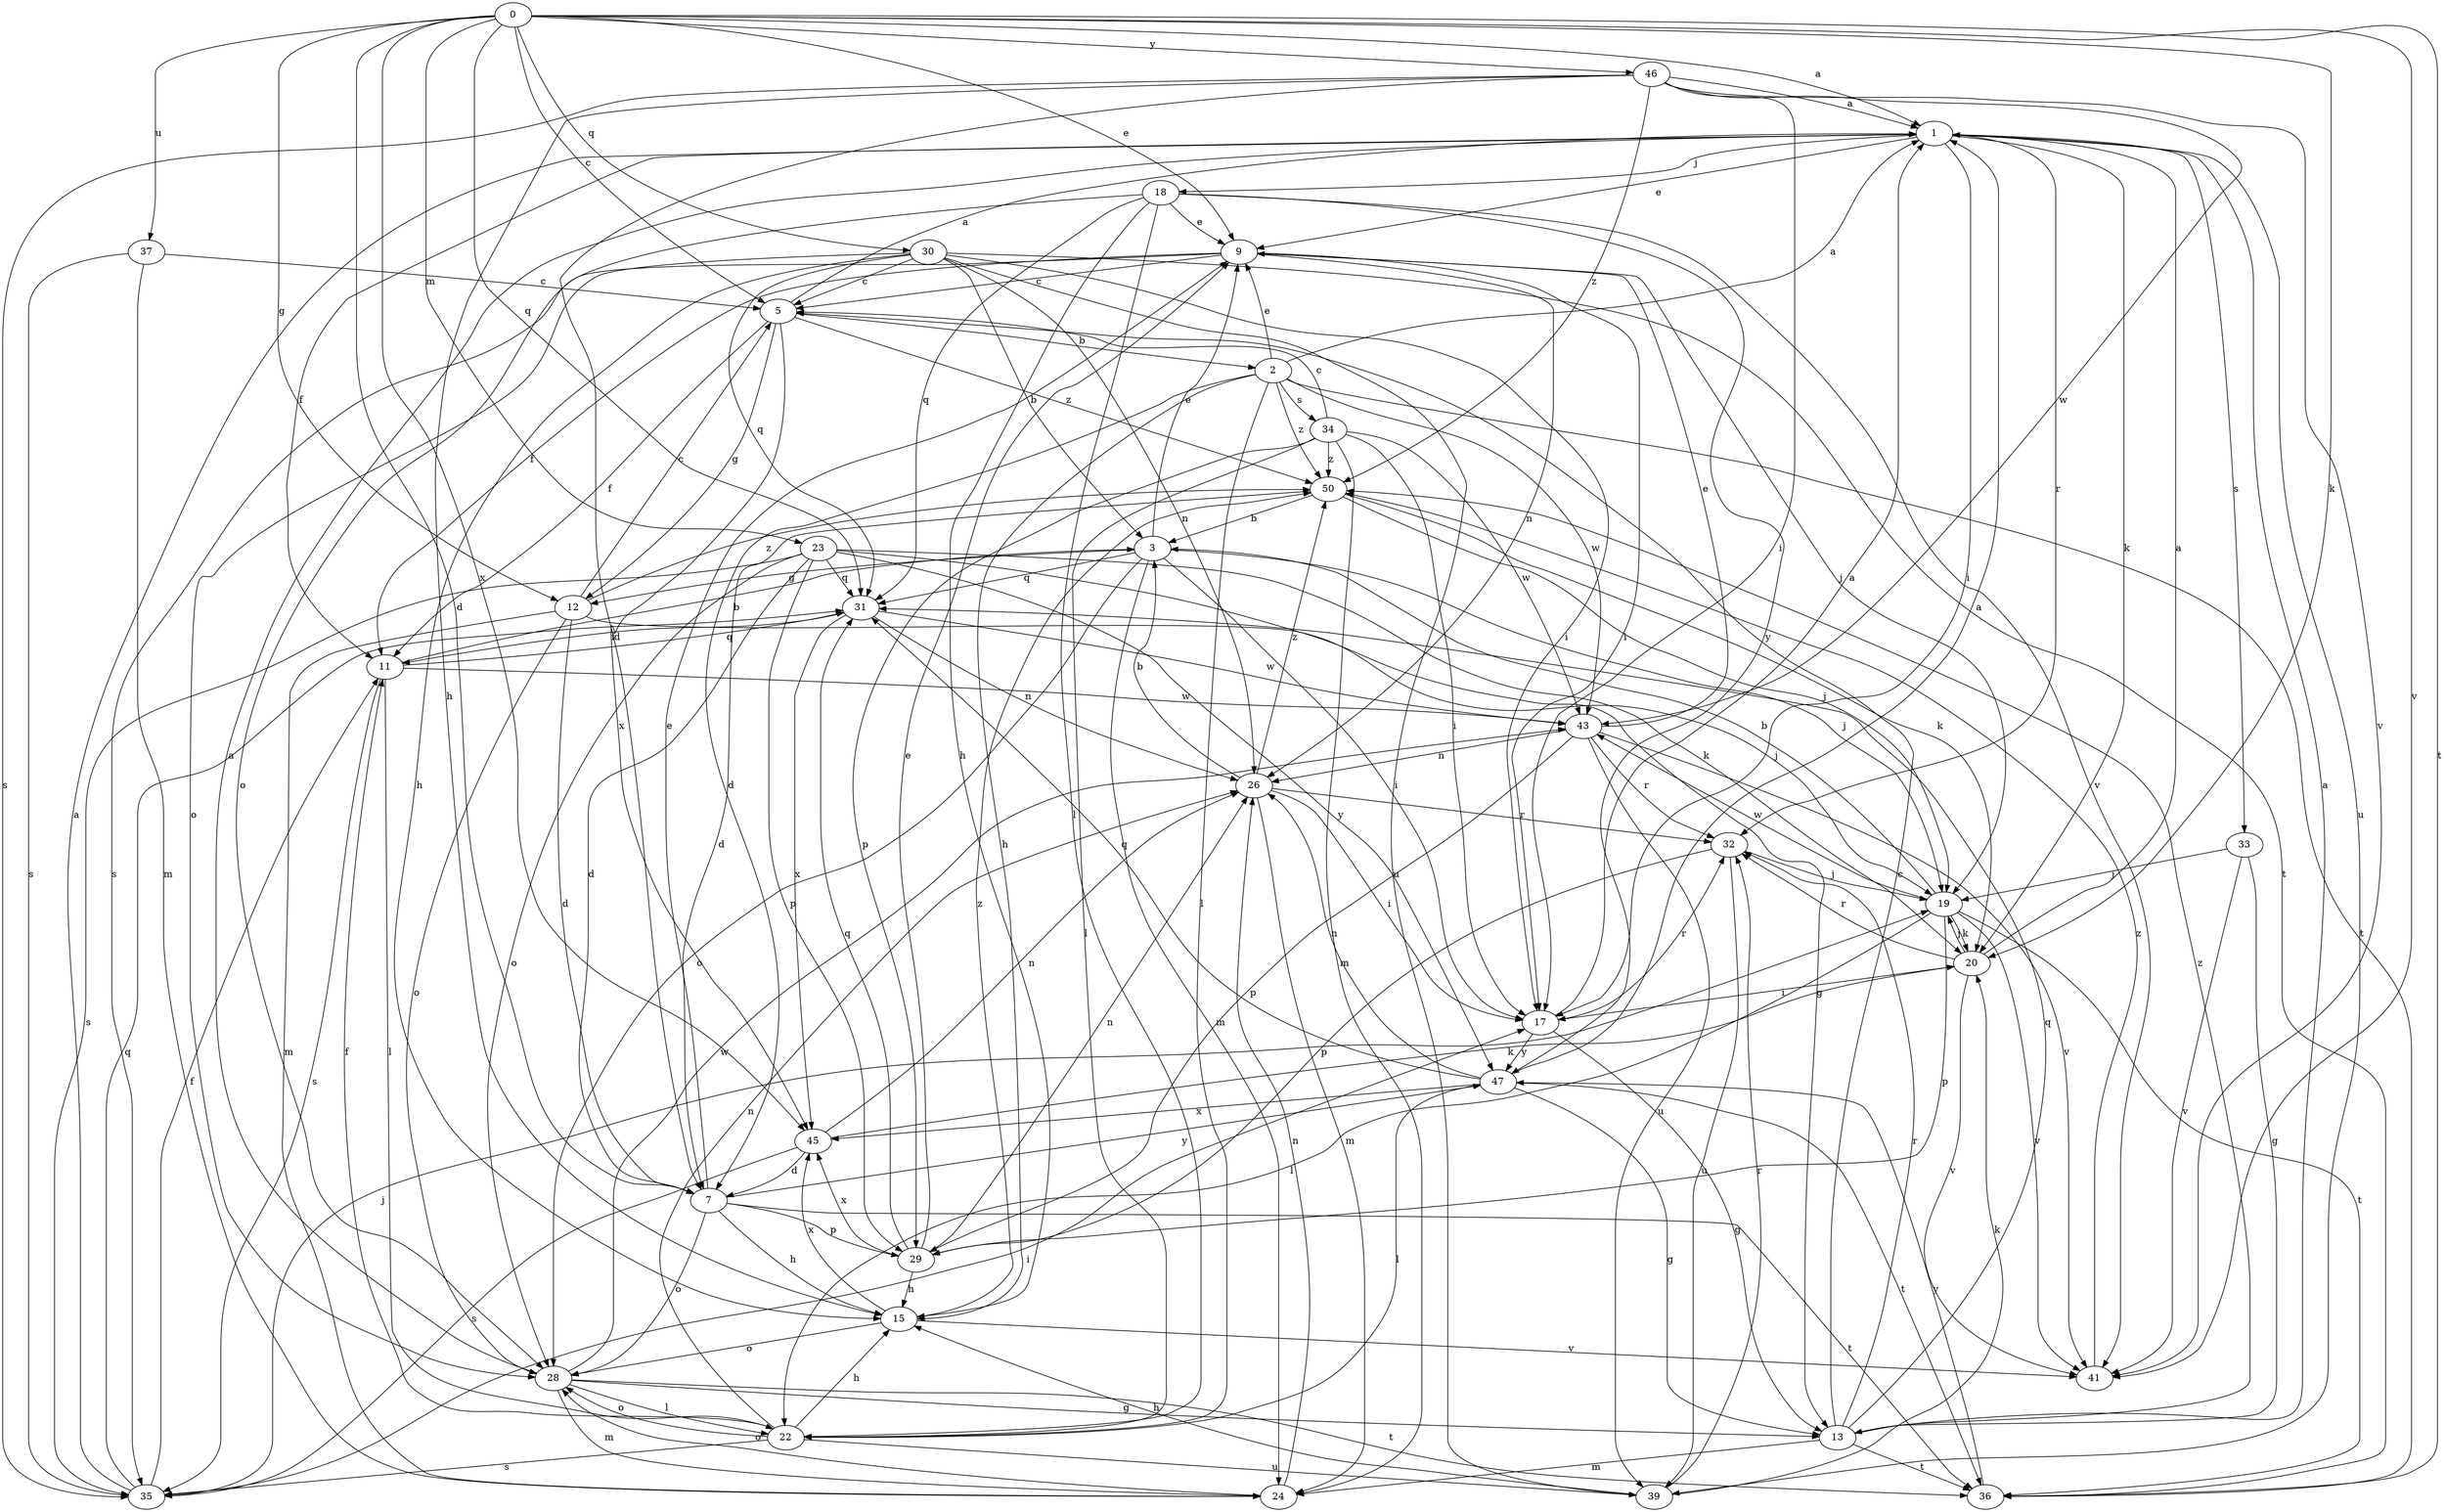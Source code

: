 strict digraph  {
0;
1;
2;
3;
5;
7;
9;
11;
12;
13;
15;
17;
18;
19;
20;
22;
23;
24;
26;
28;
29;
30;
31;
32;
33;
34;
35;
36;
37;
39;
41;
43;
45;
46;
47;
50;
0 -> 1  [label=a];
0 -> 5  [label=c];
0 -> 7  [label=d];
0 -> 9  [label=e];
0 -> 12  [label=g];
0 -> 20  [label=k];
0 -> 23  [label=m];
0 -> 30  [label=q];
0 -> 31  [label=q];
0 -> 36  [label=t];
0 -> 37  [label=u];
0 -> 41  [label=v];
0 -> 45  [label=x];
0 -> 46  [label=y];
1 -> 9  [label=e];
1 -> 11  [label=f];
1 -> 17  [label=i];
1 -> 18  [label=j];
1 -> 20  [label=k];
1 -> 32  [label=r];
1 -> 33  [label=s];
1 -> 39  [label=u];
2 -> 1  [label=a];
2 -> 7  [label=d];
2 -> 9  [label=e];
2 -> 15  [label=h];
2 -> 22  [label=l];
2 -> 34  [label=s];
2 -> 36  [label=t];
2 -> 43  [label=w];
2 -> 50  [label=z];
3 -> 9  [label=e];
3 -> 12  [label=g];
3 -> 17  [label=i];
3 -> 19  [label=j];
3 -> 24  [label=m];
3 -> 28  [label=o];
3 -> 31  [label=q];
5 -> 1  [label=a];
5 -> 2  [label=b];
5 -> 11  [label=f];
5 -> 12  [label=g];
5 -> 45  [label=x];
5 -> 50  [label=z];
7 -> 9  [label=e];
7 -> 15  [label=h];
7 -> 28  [label=o];
7 -> 29  [label=p];
7 -> 36  [label=t];
7 -> 47  [label=y];
9 -> 5  [label=c];
9 -> 11  [label=f];
9 -> 17  [label=i];
9 -> 19  [label=j];
9 -> 26  [label=n];
9 -> 35  [label=s];
11 -> 3  [label=b];
11 -> 22  [label=l];
11 -> 31  [label=q];
11 -> 35  [label=s];
11 -> 43  [label=w];
12 -> 5  [label=c];
12 -> 7  [label=d];
12 -> 19  [label=j];
12 -> 24  [label=m];
12 -> 28  [label=o];
12 -> 50  [label=z];
13 -> 1  [label=a];
13 -> 5  [label=c];
13 -> 24  [label=m];
13 -> 31  [label=q];
13 -> 32  [label=r];
13 -> 36  [label=t];
13 -> 50  [label=z];
15 -> 28  [label=o];
15 -> 41  [label=v];
15 -> 45  [label=x];
15 -> 50  [label=z];
17 -> 1  [label=a];
17 -> 13  [label=g];
17 -> 32  [label=r];
17 -> 47  [label=y];
18 -> 9  [label=e];
18 -> 15  [label=h];
18 -> 22  [label=l];
18 -> 28  [label=o];
18 -> 31  [label=q];
18 -> 41  [label=v];
18 -> 47  [label=y];
19 -> 3  [label=b];
19 -> 20  [label=k];
19 -> 22  [label=l];
19 -> 29  [label=p];
19 -> 36  [label=t];
19 -> 41  [label=v];
19 -> 43  [label=w];
20 -> 1  [label=a];
20 -> 17  [label=i];
20 -> 19  [label=j];
20 -> 32  [label=r];
20 -> 41  [label=v];
22 -> 11  [label=f];
22 -> 15  [label=h];
22 -> 26  [label=n];
22 -> 28  [label=o];
22 -> 35  [label=s];
22 -> 39  [label=u];
23 -> 7  [label=d];
23 -> 13  [label=g];
23 -> 20  [label=k];
23 -> 28  [label=o];
23 -> 29  [label=p];
23 -> 31  [label=q];
23 -> 35  [label=s];
23 -> 47  [label=y];
24 -> 26  [label=n];
24 -> 28  [label=o];
26 -> 3  [label=b];
26 -> 17  [label=i];
26 -> 24  [label=m];
26 -> 32  [label=r];
26 -> 50  [label=z];
28 -> 1  [label=a];
28 -> 13  [label=g];
28 -> 22  [label=l];
28 -> 24  [label=m];
28 -> 36  [label=t];
28 -> 43  [label=w];
29 -> 9  [label=e];
29 -> 15  [label=h];
29 -> 26  [label=n];
29 -> 31  [label=q];
29 -> 45  [label=x];
30 -> 3  [label=b];
30 -> 5  [label=c];
30 -> 15  [label=h];
30 -> 17  [label=i];
30 -> 26  [label=n];
30 -> 28  [label=o];
30 -> 31  [label=q];
30 -> 36  [label=t];
30 -> 39  [label=u];
31 -> 11  [label=f];
31 -> 26  [label=n];
31 -> 43  [label=w];
31 -> 45  [label=x];
32 -> 19  [label=j];
32 -> 29  [label=p];
32 -> 39  [label=u];
33 -> 13  [label=g];
33 -> 19  [label=j];
33 -> 41  [label=v];
34 -> 5  [label=c];
34 -> 17  [label=i];
34 -> 22  [label=l];
34 -> 24  [label=m];
34 -> 29  [label=p];
34 -> 43  [label=w];
34 -> 50  [label=z];
35 -> 1  [label=a];
35 -> 11  [label=f];
35 -> 17  [label=i];
35 -> 19  [label=j];
35 -> 31  [label=q];
36 -> 47  [label=y];
37 -> 5  [label=c];
37 -> 24  [label=m];
37 -> 35  [label=s];
39 -> 15  [label=h];
39 -> 20  [label=k];
39 -> 32  [label=r];
41 -> 50  [label=z];
43 -> 9  [label=e];
43 -> 26  [label=n];
43 -> 29  [label=p];
43 -> 32  [label=r];
43 -> 39  [label=u];
43 -> 41  [label=v];
45 -> 7  [label=d];
45 -> 20  [label=k];
45 -> 26  [label=n];
45 -> 35  [label=s];
46 -> 1  [label=a];
46 -> 7  [label=d];
46 -> 15  [label=h];
46 -> 17  [label=i];
46 -> 35  [label=s];
46 -> 41  [label=v];
46 -> 43  [label=w];
46 -> 50  [label=z];
47 -> 1  [label=a];
47 -> 13  [label=g];
47 -> 22  [label=l];
47 -> 26  [label=n];
47 -> 31  [label=q];
47 -> 36  [label=t];
47 -> 45  [label=x];
50 -> 3  [label=b];
50 -> 7  [label=d];
50 -> 19  [label=j];
50 -> 20  [label=k];
}
